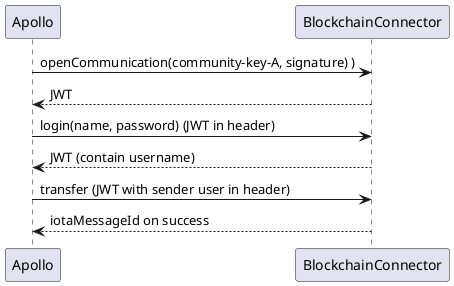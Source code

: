 @startuml inline_umlgraph_1.png
Apollo -> BlockchainConnector: openCommunication(community-key-A, signature) )
BlockchainConnector --> Apollo: JWT
Apollo -> BlockchainConnector: login(name, password) (JWT in header)
BlockchainConnector --> Apollo: JWT (contain username)
Apollo -> BlockchainConnector: transfer (JWT with sender user in header)
BlockchainConnector --> Apollo: iotaMessageId on success
@enduml
@startuml uml_pending_transaction.png
participant GradidoBlockchainConnector as connector
database iota
participant GradidoNode as node
connector -> iota: Gradido Transaction
activate iota
activate connector
iota --> connector: iota message id
deactivate iota
connector -> connector: Store PendingTransaction with iota message id in list
deactivate connector
node -> iota: ask for new transactions [loop]
activate iota
iota --> node: return new transactions
deactivate iota
node -> node: validate transaction 
activate node
node -> connector: /notify with GradidoBlock or error message
deactivate node
activate connector
connector -> connector: search transaction in list and update it if found
deactivate connector
@enduml
